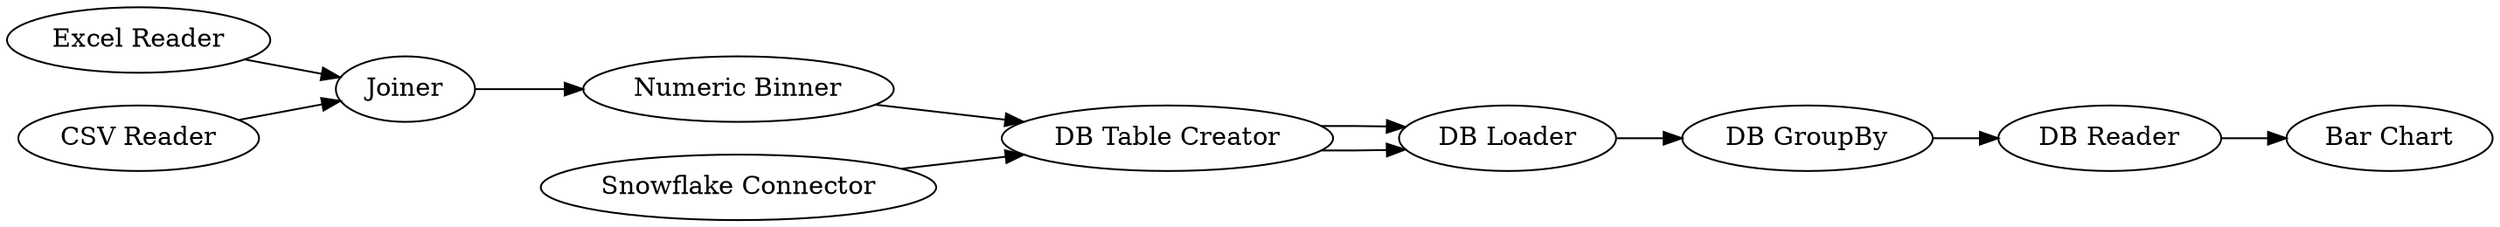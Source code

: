 digraph {
	137 [label="DB Table Creator"]
	143 [label="DB Loader"]
	147 [label="DB GroupBy"]
	149 [label="DB Reader"]
	155 [label="Bar Chart"]
	156 [label="Excel Reader"]
	157 [label="CSV Reader"]
	158 [label=Joiner]
	159 [label="Numeric Binner"]
	160 [label="Snowflake Connector"]
	137 -> 143
	137 -> 143
	143 -> 147
	147 -> 149
	149 -> 155
	156 -> 158
	157 -> 158
	158 -> 159
	159 -> 137
	160 -> 137
	rankdir=LR
}
